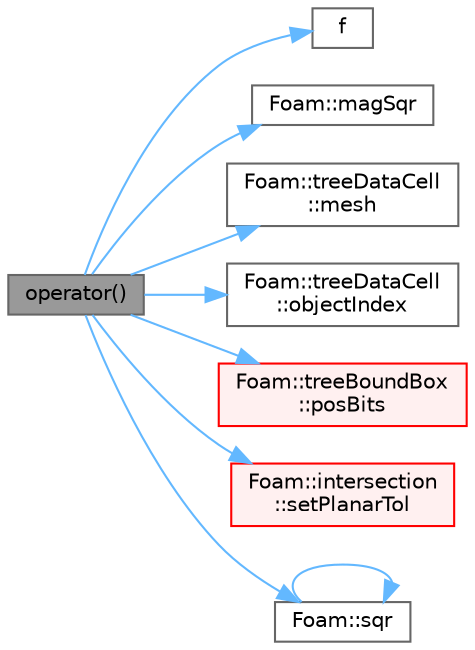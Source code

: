 digraph "operator()"
{
 // LATEX_PDF_SIZE
  bgcolor="transparent";
  edge [fontname=Helvetica,fontsize=10,labelfontname=Helvetica,labelfontsize=10];
  node [fontname=Helvetica,fontsize=10,shape=box,height=0.2,width=0.4];
  rankdir="LR";
  Node1 [id="Node000001",label="operator()",height=0.2,width=0.4,color="gray40", fillcolor="grey60", style="filled", fontcolor="black",tooltip=" "];
  Node1 -> Node2 [id="edge1_Node000001_Node000002",color="steelblue1",style="solid",tooltip=" "];
  Node2 [id="Node000002",label="f",height=0.2,width=0.4,color="grey40", fillcolor="white", style="filled",URL="$readKivaGrid_8H.html#a888be93833ac7a23170555c69c690288",tooltip=" "];
  Node1 -> Node3 [id="edge2_Node000001_Node000003",color="steelblue1",style="solid",tooltip=" "];
  Node3 [id="Node000003",label="Foam::magSqr",height=0.2,width=0.4,color="grey40", fillcolor="white", style="filled",URL="$namespaceFoam.html#aea671360975cf54141f555a789ce3148",tooltip=" "];
  Node1 -> Node4 [id="edge3_Node000001_Node000004",color="steelblue1",style="solid",tooltip=" "];
  Node4 [id="Node000004",label="Foam::treeDataCell\l::mesh",height=0.2,width=0.4,color="grey40", fillcolor="white", style="filled",URL="$classFoam_1_1treeDataCell.html#ac59327cdc6721237c0fc87c615fc6de2",tooltip=" "];
  Node1 -> Node5 [id="edge4_Node000001_Node000005",color="steelblue1",style="solid",tooltip=" "];
  Node5 [id="Node000005",label="Foam::treeDataCell\l::objectIndex",height=0.2,width=0.4,color="grey40", fillcolor="white", style="filled",URL="$classFoam_1_1treeDataCell.html#a83ee1e70e08348e1406a964103a38f99",tooltip=" "];
  Node1 -> Node6 [id="edge5_Node000001_Node000006",color="steelblue1",style="solid",tooltip=" "];
  Node6 [id="Node000006",label="Foam::treeBoundBox\l::posBits",height=0.2,width=0.4,color="red", fillcolor="#FFF0F0", style="filled",URL="$classFoam_1_1treeBoundBox.html#ab4067f4c7fb6196024f3c8222c7aba87",tooltip=" "];
  Node1 -> Node12 [id="edge6_Node000001_Node000012",color="steelblue1",style="solid",tooltip=" "];
  Node12 [id="Node000012",label="Foam::intersection\l::setPlanarTol",height=0.2,width=0.4,color="red", fillcolor="#FFF0F0", style="filled",URL="$classFoam_1_1intersection.html#ab1fe234ae0b2d82033e66c835d436516",tooltip=" "];
  Node1 -> Node15 [id="edge7_Node000001_Node000015",color="steelblue1",style="solid",tooltip=" "];
  Node15 [id="Node000015",label="Foam::sqr",height=0.2,width=0.4,color="grey40", fillcolor="white", style="filled",URL="$namespaceFoam.html#a277dc11c581d53826ab5090b08f3b17b",tooltip=" "];
  Node15 -> Node15 [id="edge8_Node000015_Node000015",color="steelblue1",style="solid",tooltip=" "];
}
